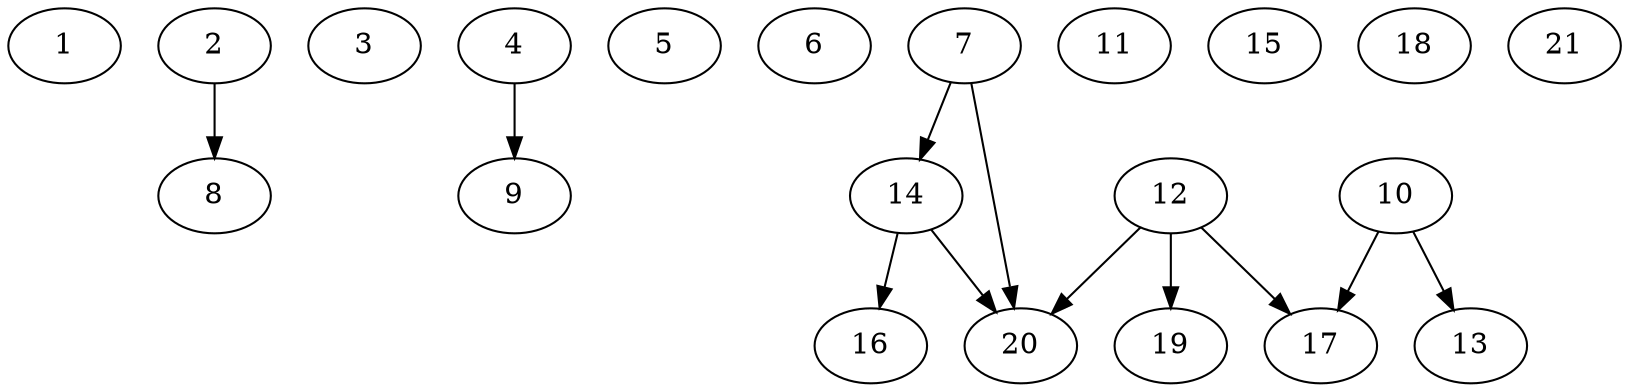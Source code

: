 digraph "Random_Nodes_21_Density_0.52_CCR_0.10_WeightType_Random" {
	1	 [Processor=0,Start=0,Weight=18];
	2	 [Processor=1,Start=0,Weight=18];
	8	 [Processor=1,Start=18,Weight=32];
	2 -> 8	 [Weight=2];
	3	 [Processor=2,Start=0,Weight=21];
	4	 [Processor=3,Start=0,Weight=18];
	9	 [Processor=3,Start=18,Weight=21];
	4 -> 9	 [Weight=2];
	5	 [Processor=4,Start=0,Weight=25];
	6	 [Processor=2,Start=21,Weight=25];
	7	 [Processor=5,Start=0,Weight=28];
	14	 [Processor=5,Start=28,Weight=35];
	7 -> 14	 [Weight=3];
	20	 [Processor=5,Start=63,Weight=32];
	7 -> 20	 [Weight=2];
	10	 [Processor=6,Start=0,Weight=14];
	13	 [Processor=4,Start=25,Weight=18];
	10 -> 13	 [Weight=4];
	17	 [Processor=7,Start=39,Weight=14];
	10 -> 17	 [Weight=2];
	11	 [Processor=7,Start=0,Weight=11];
	12	 [Processor=7,Start=11,Weight=28];
	12 -> 17	 [Weight=6];
	19	 [Processor=2,Start=46,Weight=25];
	12 -> 19	 [Weight=7];
	12 -> 20	 [Weight=7];
	16	 [Processor=2,Start=71,Weight=11];
	14 -> 16	 [Weight=3];
	14 -> 20	 [Weight=6];
	15	 [Processor=6,Start=14,Weight=14];
	18	 [Processor=0,Start=18,Weight=18];
	21	 [Processor=6,Start=28,Weight=18];
}
